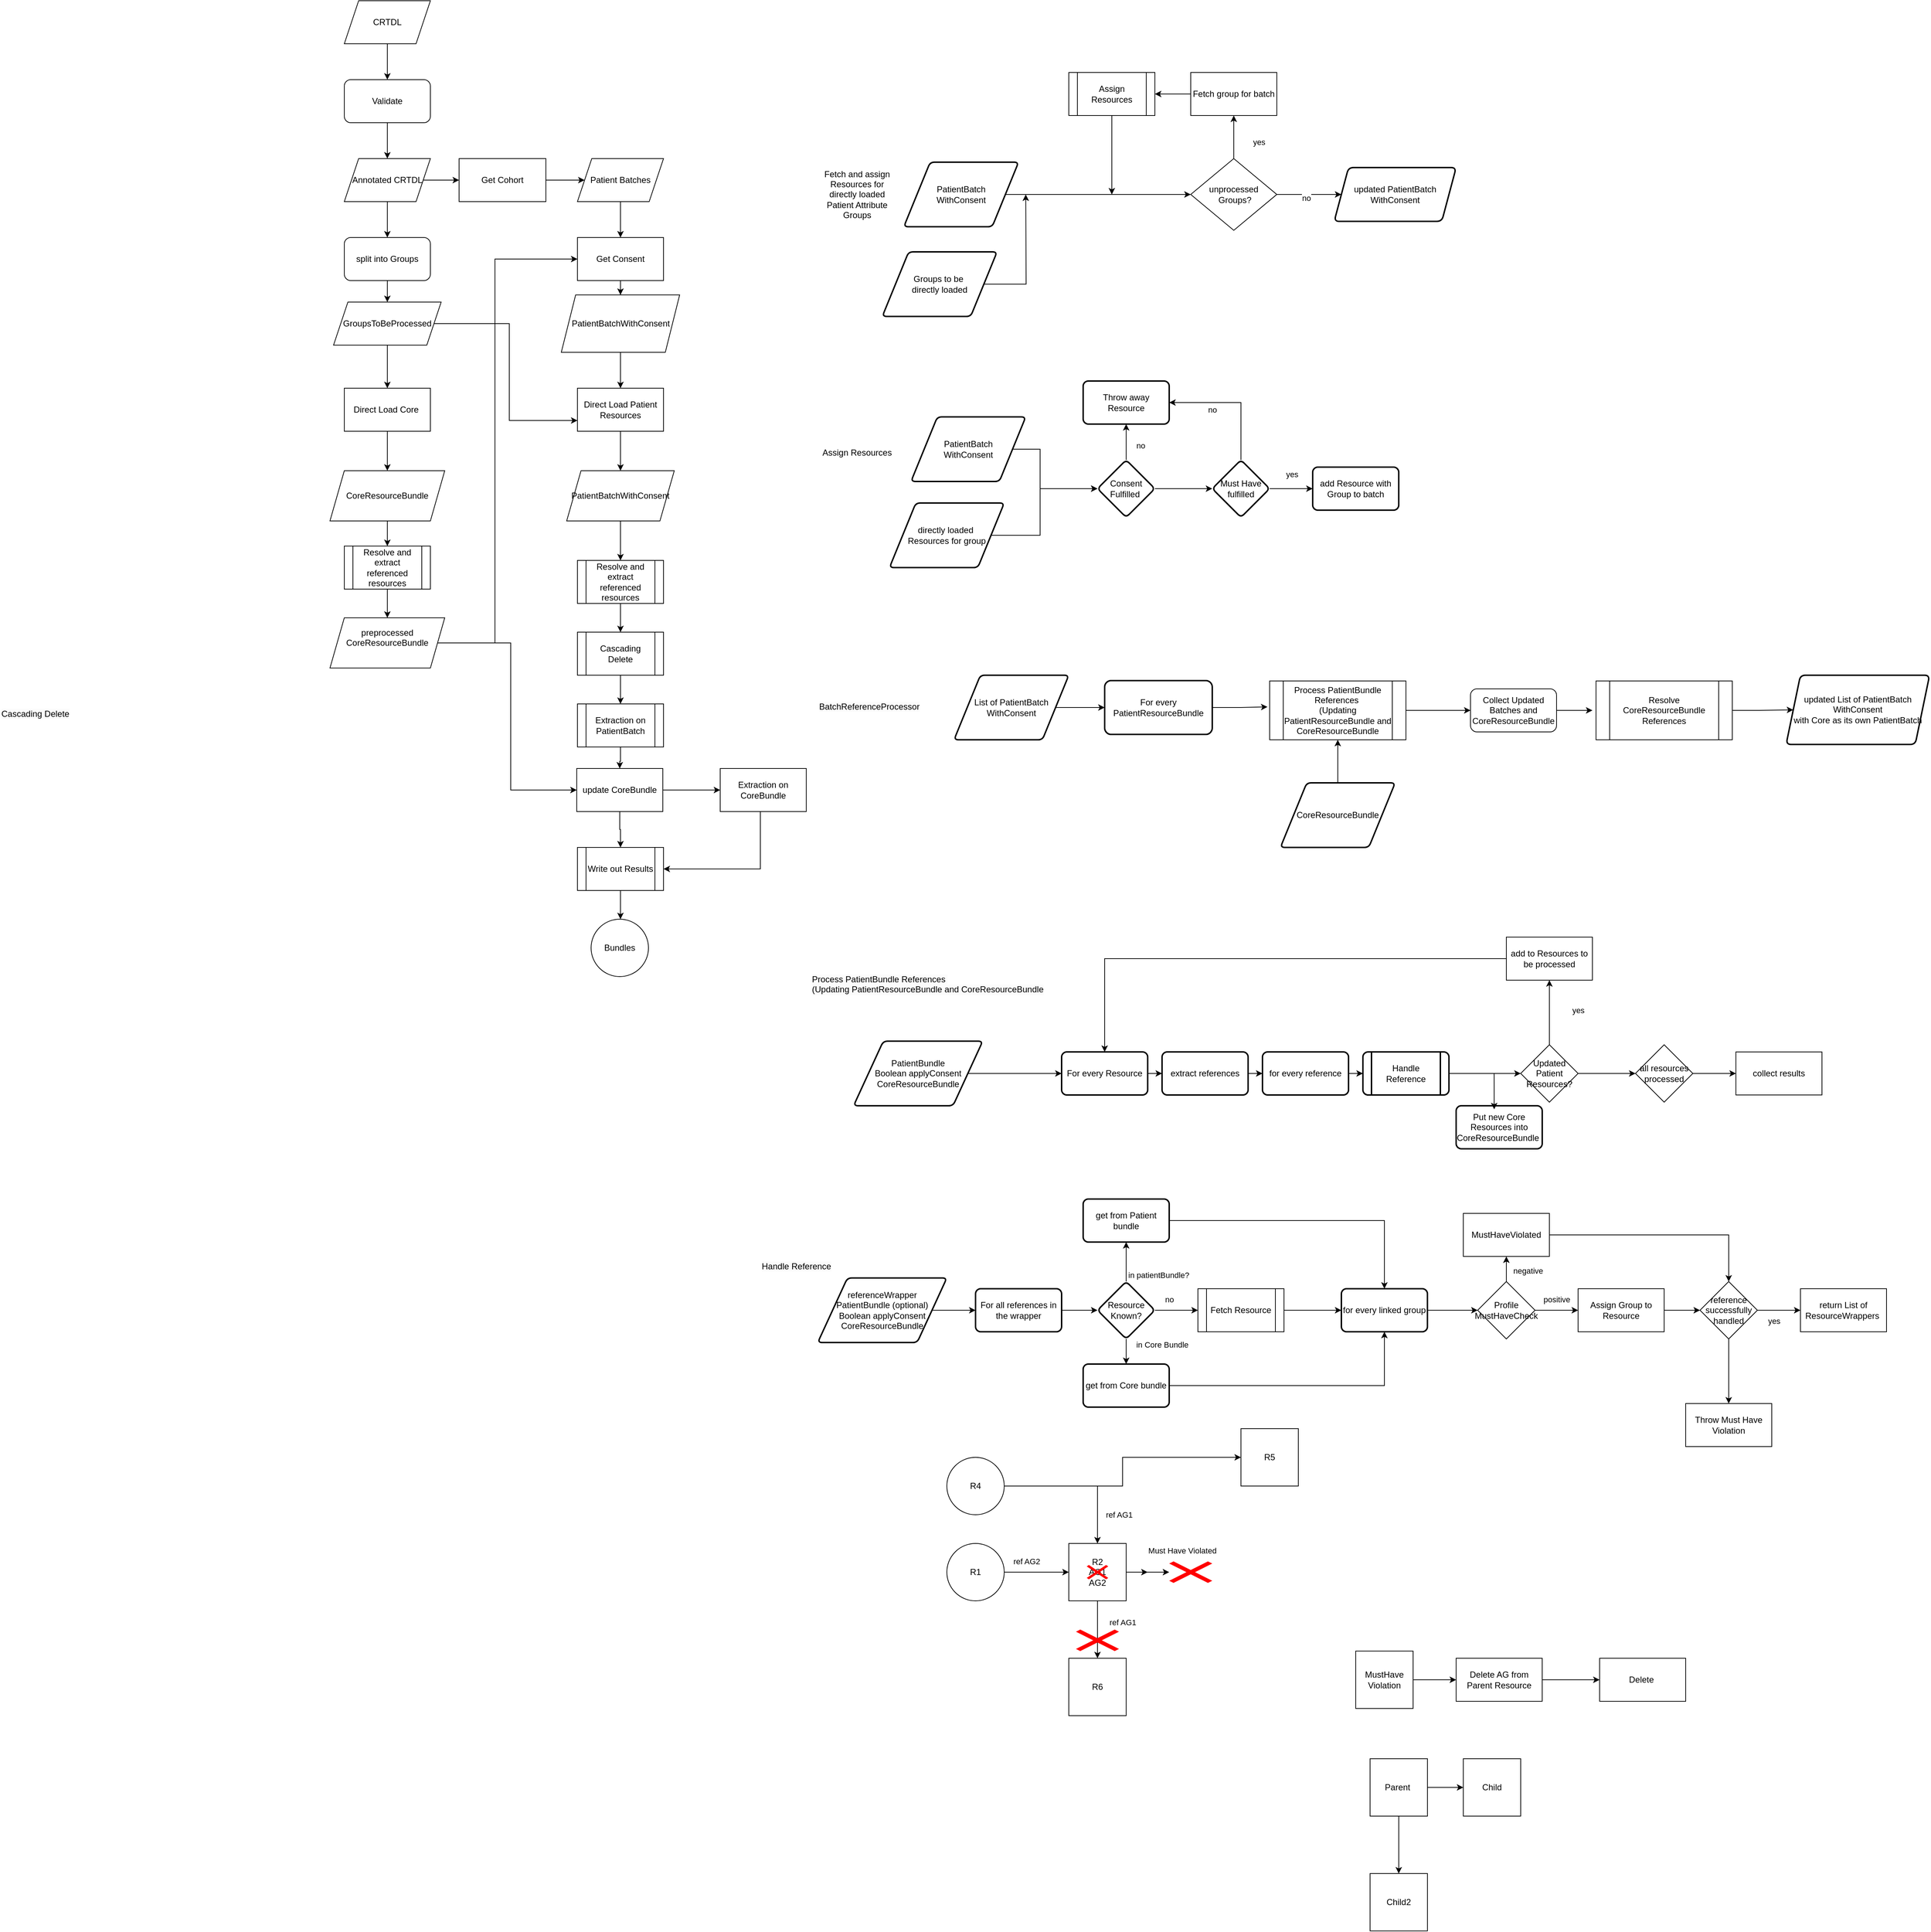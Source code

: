 <mxfile version="26.0.16">
  <diagram name="Page-1" id="rQ9JmWwxd0XCxTemWs2_">
    <mxGraphModel dx="2218" dy="958" grid="1" gridSize="10" guides="1" tooltips="1" connect="1" arrows="1" fold="1" page="1" pageScale="1" pageWidth="850" pageHeight="1100" math="0" shadow="0">
      <root>
        <mxCell id="0" />
        <mxCell id="1" parent="0" />
        <mxCell id="4xT_OSYhyHWeqmXZpx4W-3" value="" style="edgeStyle=orthogonalEdgeStyle;rounded=0;orthogonalLoop=1;jettySize=auto;html=1;" parent="1" source="4xT_OSYhyHWeqmXZpx4W-1" target="4xT_OSYhyHWeqmXZpx4W-2" edge="1">
          <mxGeometry relative="1" as="geometry" />
        </mxCell>
        <mxCell id="4xT_OSYhyHWeqmXZpx4W-1" value="CRTDL" style="shape=parallelogram;perimeter=parallelogramPerimeter;whiteSpace=wrap;html=1;fixedSize=1;" parent="1" vertex="1">
          <mxGeometry x="190" y="130" width="120" height="60" as="geometry" />
        </mxCell>
        <mxCell id="4xT_OSYhyHWeqmXZpx4W-5" value="" style="edgeStyle=orthogonalEdgeStyle;rounded=0;orthogonalLoop=1;jettySize=auto;html=1;" parent="1" source="4xT_OSYhyHWeqmXZpx4W-2" target="4xT_OSYhyHWeqmXZpx4W-4" edge="1">
          <mxGeometry relative="1" as="geometry" />
        </mxCell>
        <mxCell id="4xT_OSYhyHWeqmXZpx4W-2" value="Validate" style="rounded=1;whiteSpace=wrap;html=1;" parent="1" vertex="1">
          <mxGeometry x="190" y="240" width="120" height="60" as="geometry" />
        </mxCell>
        <mxCell id="4xT_OSYhyHWeqmXZpx4W-7" value="" style="edgeStyle=orthogonalEdgeStyle;rounded=0;orthogonalLoop=1;jettySize=auto;html=1;" parent="1" source="4xT_OSYhyHWeqmXZpx4W-4" target="4xT_OSYhyHWeqmXZpx4W-6" edge="1">
          <mxGeometry relative="1" as="geometry" />
        </mxCell>
        <mxCell id="4xT_OSYhyHWeqmXZpx4W-18" value="" style="edgeStyle=orthogonalEdgeStyle;rounded=0;orthogonalLoop=1;jettySize=auto;html=1;" parent="1" source="4xT_OSYhyHWeqmXZpx4W-4" target="4xT_OSYhyHWeqmXZpx4W-17" edge="1">
          <mxGeometry relative="1" as="geometry" />
        </mxCell>
        <mxCell id="4xT_OSYhyHWeqmXZpx4W-4" value="Annotated CRTDL" style="shape=parallelogram;perimeter=parallelogramPerimeter;whiteSpace=wrap;html=1;fixedSize=1;" parent="1" vertex="1">
          <mxGeometry x="190" y="350" width="120" height="60" as="geometry" />
        </mxCell>
        <mxCell id="4xT_OSYhyHWeqmXZpx4W-9" value="" style="edgeStyle=orthogonalEdgeStyle;rounded=0;orthogonalLoop=1;jettySize=auto;html=1;" parent="1" source="4xT_OSYhyHWeqmXZpx4W-6" target="4xT_OSYhyHWeqmXZpx4W-8" edge="1">
          <mxGeometry relative="1" as="geometry" />
        </mxCell>
        <mxCell id="4xT_OSYhyHWeqmXZpx4W-6" value="split into Groups" style="rounded=1;whiteSpace=wrap;html=1;" parent="1" vertex="1">
          <mxGeometry x="190" y="460" width="120" height="60" as="geometry" />
        </mxCell>
        <mxCell id="4xT_OSYhyHWeqmXZpx4W-21" value="" style="edgeStyle=orthogonalEdgeStyle;rounded=0;orthogonalLoop=1;jettySize=auto;html=1;" parent="1" source="4xT_OSYhyHWeqmXZpx4W-8" target="4xT_OSYhyHWeqmXZpx4W-12" edge="1">
          <mxGeometry relative="1" as="geometry" />
        </mxCell>
        <mxCell id="dPbkpnWYBUF9-aR2UFQX-13" style="edgeStyle=orthogonalEdgeStyle;rounded=0;orthogonalLoop=1;jettySize=auto;html=1;entryX=0;entryY=0.75;entryDx=0;entryDy=0;" edge="1" parent="1" source="4xT_OSYhyHWeqmXZpx4W-8" target="4xT_OSYhyHWeqmXZpx4W-30">
          <mxGeometry relative="1" as="geometry" />
        </mxCell>
        <mxCell id="4xT_OSYhyHWeqmXZpx4W-8" value="GroupsToBeProcessed" style="shape=parallelogram;perimeter=parallelogramPerimeter;whiteSpace=wrap;html=1;fixedSize=1;" parent="1" vertex="1">
          <mxGeometry x="175" y="550" width="150" height="60" as="geometry" />
        </mxCell>
        <mxCell id="4xT_OSYhyHWeqmXZpx4W-16" value="" style="edgeStyle=orthogonalEdgeStyle;rounded=0;orthogonalLoop=1;jettySize=auto;html=1;" parent="1" source="4xT_OSYhyHWeqmXZpx4W-12" target="4xT_OSYhyHWeqmXZpx4W-15" edge="1">
          <mxGeometry relative="1" as="geometry" />
        </mxCell>
        <mxCell id="4xT_OSYhyHWeqmXZpx4W-12" value="Direct Load Core&amp;nbsp;" style="rounded=0;whiteSpace=wrap;html=1;" parent="1" vertex="1">
          <mxGeometry x="190" y="670" width="120" height="60" as="geometry" />
        </mxCell>
        <mxCell id="dPbkpnWYBUF9-aR2UFQX-7" value="" style="edgeStyle=orthogonalEdgeStyle;rounded=0;orthogonalLoop=1;jettySize=auto;html=1;" edge="1" parent="1" source="4xT_OSYhyHWeqmXZpx4W-15" target="dPbkpnWYBUF9-aR2UFQX-6">
          <mxGeometry relative="1" as="geometry" />
        </mxCell>
        <mxCell id="4xT_OSYhyHWeqmXZpx4W-15" value="CoreResourceBundle" style="shape=parallelogram;perimeter=parallelogramPerimeter;whiteSpace=wrap;html=1;fixedSize=1;" parent="1" vertex="1">
          <mxGeometry x="170" y="785" width="160" height="70" as="geometry" />
        </mxCell>
        <mxCell id="4xT_OSYhyHWeqmXZpx4W-20" value="" style="edgeStyle=orthogonalEdgeStyle;rounded=0;orthogonalLoop=1;jettySize=auto;html=1;" parent="1" source="4xT_OSYhyHWeqmXZpx4W-17" target="4xT_OSYhyHWeqmXZpx4W-19" edge="1">
          <mxGeometry relative="1" as="geometry" />
        </mxCell>
        <mxCell id="4xT_OSYhyHWeqmXZpx4W-17" value="Get Cohort" style="whiteSpace=wrap;html=1;" parent="1" vertex="1">
          <mxGeometry x="350" y="350" width="121" height="60" as="geometry" />
        </mxCell>
        <mxCell id="4xT_OSYhyHWeqmXZpx4W-25" value="" style="edgeStyle=orthogonalEdgeStyle;rounded=0;orthogonalLoop=1;jettySize=auto;html=1;" parent="1" source="4xT_OSYhyHWeqmXZpx4W-19" target="4xT_OSYhyHWeqmXZpx4W-22" edge="1">
          <mxGeometry relative="1" as="geometry" />
        </mxCell>
        <mxCell id="4xT_OSYhyHWeqmXZpx4W-19" value="Patient Batches" style="shape=parallelogram;perimeter=parallelogramPerimeter;whiteSpace=wrap;html=1;fixedSize=1;" parent="1" vertex="1">
          <mxGeometry x="515" y="350" width="120" height="60" as="geometry" />
        </mxCell>
        <mxCell id="4xT_OSYhyHWeqmXZpx4W-29" value="" style="edgeStyle=orthogonalEdgeStyle;rounded=0;orthogonalLoop=1;jettySize=auto;html=1;" parent="1" source="4xT_OSYhyHWeqmXZpx4W-22" target="4xT_OSYhyHWeqmXZpx4W-28" edge="1">
          <mxGeometry relative="1" as="geometry" />
        </mxCell>
        <mxCell id="4xT_OSYhyHWeqmXZpx4W-22" value="Get Consent" style="whiteSpace=wrap;html=1;" parent="1" vertex="1">
          <mxGeometry x="515" y="460" width="120" height="60" as="geometry" />
        </mxCell>
        <mxCell id="4xT_OSYhyHWeqmXZpx4W-32" value="" style="edgeStyle=orthogonalEdgeStyle;rounded=0;orthogonalLoop=1;jettySize=auto;html=1;" parent="1" source="4xT_OSYhyHWeqmXZpx4W-28" target="4xT_OSYhyHWeqmXZpx4W-30" edge="1">
          <mxGeometry relative="1" as="geometry" />
        </mxCell>
        <mxCell id="4xT_OSYhyHWeqmXZpx4W-28" value="PatientBatchWithConsent" style="shape=parallelogram;perimeter=parallelogramPerimeter;whiteSpace=wrap;html=1;fixedSize=1;" parent="1" vertex="1">
          <mxGeometry x="492.5" y="540" width="165" height="80" as="geometry" />
        </mxCell>
        <mxCell id="4xT_OSYhyHWeqmXZpx4W-36" value="" style="edgeStyle=orthogonalEdgeStyle;rounded=0;orthogonalLoop=1;jettySize=auto;html=1;" parent="1" source="4xT_OSYhyHWeqmXZpx4W-30" target="4xT_OSYhyHWeqmXZpx4W-35" edge="1">
          <mxGeometry relative="1" as="geometry" />
        </mxCell>
        <mxCell id="4xT_OSYhyHWeqmXZpx4W-30" value="Direct Load Patient Resources" style="whiteSpace=wrap;html=1;" parent="1" vertex="1">
          <mxGeometry x="515" y="670" width="120" height="60" as="geometry" />
        </mxCell>
        <mxCell id="S8sVybLB9j99WlBHO61R-3" value="" style="edgeStyle=orthogonalEdgeStyle;rounded=0;orthogonalLoop=1;jettySize=auto;html=1;" parent="1" source="4xT_OSYhyHWeqmXZpx4W-35" target="S8sVybLB9j99WlBHO61R-1" edge="1">
          <mxGeometry relative="1" as="geometry" />
        </mxCell>
        <mxCell id="4xT_OSYhyHWeqmXZpx4W-35" value="PatientBatchWithConsent" style="shape=parallelogram;perimeter=parallelogramPerimeter;whiteSpace=wrap;html=1;fixedSize=1;" parent="1" vertex="1">
          <mxGeometry x="500" y="785" width="150" height="70" as="geometry" />
        </mxCell>
        <mxCell id="4xT_OSYhyHWeqmXZpx4W-49" value="" style="edgeStyle=orthogonalEdgeStyle;rounded=0;orthogonalLoop=1;jettySize=auto;html=1;" parent="1" source="4xT_OSYhyHWeqmXZpx4W-50" target="4xT_OSYhyHWeqmXZpx4W-52" edge="1">
          <mxGeometry relative="1" as="geometry" />
        </mxCell>
        <mxCell id="4xT_OSYhyHWeqmXZpx4W-50" value="Cascading Delete" style="shape=process;whiteSpace=wrap;html=1;backgroundOutline=1;" parent="1" vertex="1">
          <mxGeometry x="515" y="1010" width="120" height="60" as="geometry" />
        </mxCell>
        <mxCell id="dPbkpnWYBUF9-aR2UFQX-15" value="" style="edgeStyle=orthogonalEdgeStyle;rounded=0;orthogonalLoop=1;jettySize=auto;html=1;" edge="1" parent="1" source="4xT_OSYhyHWeqmXZpx4W-52" target="dPbkpnWYBUF9-aR2UFQX-14">
          <mxGeometry relative="1" as="geometry" />
        </mxCell>
        <mxCell id="4xT_OSYhyHWeqmXZpx4W-52" value="Extraction on PatientBatch" style="shape=process;whiteSpace=wrap;html=1;backgroundOutline=1;" parent="1" vertex="1">
          <mxGeometry x="515" y="1110" width="120" height="60" as="geometry" />
        </mxCell>
        <mxCell id="4xT_OSYhyHWeqmXZpx4W-53" value="Bundles" style="ellipse;whiteSpace=wrap;html=1;" parent="1" vertex="1">
          <mxGeometry x="534.03" y="1410" width="80" height="80" as="geometry" />
        </mxCell>
        <mxCell id="4xT_OSYhyHWeqmXZpx4W-54" value="" style="edgeStyle=orthogonalEdgeStyle;rounded=0;orthogonalLoop=1;jettySize=auto;html=1;" parent="1" source="4xT_OSYhyHWeqmXZpx4W-55" edge="1">
          <mxGeometry relative="1" as="geometry">
            <mxPoint x="575" y="1410" as="targetPoint" />
          </mxGeometry>
        </mxCell>
        <mxCell id="4xT_OSYhyHWeqmXZpx4W-55" value="Write out Results" style="shape=process;whiteSpace=wrap;html=1;backgroundOutline=1;" parent="1" vertex="1">
          <mxGeometry x="515" y="1310" width="120" height="60" as="geometry" />
        </mxCell>
        <mxCell id="S8sVybLB9j99WlBHO61R-4" value="" style="edgeStyle=orthogonalEdgeStyle;rounded=0;orthogonalLoop=1;jettySize=auto;html=1;" parent="1" source="S8sVybLB9j99WlBHO61R-1" target="4xT_OSYhyHWeqmXZpx4W-50" edge="1">
          <mxGeometry relative="1" as="geometry" />
        </mxCell>
        <mxCell id="S8sVybLB9j99WlBHO61R-1" value="Resolve and extract referenced&lt;div&gt;resources&lt;/div&gt;" style="shape=process;whiteSpace=wrap;html=1;backgroundOutline=1;" parent="1" vertex="1">
          <mxGeometry x="515" y="910" width="120" height="60" as="geometry" />
        </mxCell>
        <mxCell id="S8sVybLB9j99WlBHO61R-18" value="" style="edgeStyle=orthogonalEdgeStyle;rounded=0;orthogonalLoop=1;jettySize=auto;html=1;entryX=0;entryY=0.5;entryDx=0;entryDy=0;" parent="1" source="S8sVybLB9j99WlBHO61R-19" target="S8sVybLB9j99WlBHO61R-34" edge="1">
          <mxGeometry relative="1" as="geometry">
            <mxPoint x="1175" y="400" as="targetPoint" />
          </mxGeometry>
        </mxCell>
        <mxCell id="S8sVybLB9j99WlBHO61R-19" value="PatientBatch&lt;div&gt;WithConsent&lt;br&gt;&lt;/div&gt;" style="shape=parallelogram;html=1;strokeWidth=2;perimeter=parallelogramPerimeter;whiteSpace=wrap;rounded=1;arcSize=12;size=0.23;" parent="1" vertex="1">
          <mxGeometry x="970" y="355" width="160" height="90" as="geometry" />
        </mxCell>
        <mxCell id="S8sVybLB9j99WlBHO61R-22" value="updated PatientBatch&lt;div&gt;WithConsent&lt;/div&gt;" style="shape=parallelogram;perimeter=parallelogramPerimeter;whiteSpace=wrap;html=1;fixedSize=1;rounded=1;arcSize=14;strokeWidth=2;" parent="1" vertex="1">
          <mxGeometry x="1570" y="362.5" width="170" height="75" as="geometry" />
        </mxCell>
        <mxCell id="S8sVybLB9j99WlBHO61R-24" value="Fetch and assign Resources for directly loaded Patient Attribute Groups" style="text;html=1;align=center;verticalAlign=middle;whiteSpace=wrap;rounded=0;" parent="1" vertex="1">
          <mxGeometry x="850" y="350" width="110" height="100" as="geometry" />
        </mxCell>
        <mxCell id="S8sVybLB9j99WlBHO61R-52" style="edgeStyle=orthogonalEdgeStyle;rounded=0;orthogonalLoop=1;jettySize=auto;html=1;" parent="1" source="S8sVybLB9j99WlBHO61R-32" edge="1">
          <mxGeometry relative="1" as="geometry">
            <mxPoint x="1140" y="400" as="targetPoint" />
          </mxGeometry>
        </mxCell>
        <mxCell id="S8sVybLB9j99WlBHO61R-32" value="Groups to be&amp;nbsp;&lt;div&gt;directly loaded&lt;/div&gt;" style="shape=parallelogram;html=1;strokeWidth=2;perimeter=parallelogramPerimeter;whiteSpace=wrap;rounded=1;arcSize=12;size=0.23;" parent="1" vertex="1">
          <mxGeometry x="940" y="480" width="160" height="90" as="geometry" />
        </mxCell>
        <mxCell id="S8sVybLB9j99WlBHO61R-40" value="" style="edgeStyle=orthogonalEdgeStyle;rounded=0;orthogonalLoop=1;jettySize=auto;html=1;entryX=0;entryY=0.5;entryDx=0;entryDy=0;" parent="1" source="S8sVybLB9j99WlBHO61R-34" target="S8sVybLB9j99WlBHO61R-22" edge="1">
          <mxGeometry relative="1" as="geometry">
            <mxPoint x="1530" y="400" as="targetPoint" />
          </mxGeometry>
        </mxCell>
        <mxCell id="S8sVybLB9j99WlBHO61R-41" value="no" style="edgeLabel;html=1;align=center;verticalAlign=middle;resizable=0;points=[];" parent="S8sVybLB9j99WlBHO61R-40" vertex="1" connectable="0">
          <mxGeometry x="-0.1" y="-5" relative="1" as="geometry">
            <mxPoint as="offset" />
          </mxGeometry>
        </mxCell>
        <mxCell id="S8sVybLB9j99WlBHO61R-43" value="" style="edgeStyle=orthogonalEdgeStyle;rounded=0;orthogonalLoop=1;jettySize=auto;html=1;" parent="1" source="S8sVybLB9j99WlBHO61R-34" target="S8sVybLB9j99WlBHO61R-42" edge="1">
          <mxGeometry relative="1" as="geometry" />
        </mxCell>
        <mxCell id="S8sVybLB9j99WlBHO61R-44" value="yes" style="edgeLabel;html=1;align=center;verticalAlign=middle;resizable=0;points=[];" parent="S8sVybLB9j99WlBHO61R-43" vertex="1" connectable="0">
          <mxGeometry x="-0.233" y="-1" relative="1" as="geometry">
            <mxPoint x="34" as="offset" />
          </mxGeometry>
        </mxCell>
        <mxCell id="S8sVybLB9j99WlBHO61R-34" value="unprocessed&lt;div&gt;&amp;nbsp;Groups?&lt;/div&gt;" style="rhombus;whiteSpace=wrap;html=1;" parent="1" vertex="1">
          <mxGeometry x="1370" y="350" width="120" height="100" as="geometry" />
        </mxCell>
        <mxCell id="S8sVybLB9j99WlBHO61R-50" value="" style="edgeStyle=orthogonalEdgeStyle;rounded=0;orthogonalLoop=1;jettySize=auto;html=1;" parent="1" source="S8sVybLB9j99WlBHO61R-42" target="S8sVybLB9j99WlBHO61R-49" edge="1">
          <mxGeometry relative="1" as="geometry" />
        </mxCell>
        <mxCell id="S8sVybLB9j99WlBHO61R-42" value="Fetch group for batch" style="rounded=0;whiteSpace=wrap;html=1;" parent="1" vertex="1">
          <mxGeometry x="1370" y="230" width="120" height="60" as="geometry" />
        </mxCell>
        <mxCell id="S8sVybLB9j99WlBHO61R-53" style="edgeStyle=orthogonalEdgeStyle;rounded=0;orthogonalLoop=1;jettySize=auto;html=1;" parent="1" source="S8sVybLB9j99WlBHO61R-49" edge="1">
          <mxGeometry relative="1" as="geometry">
            <mxPoint x="1260" y="400" as="targetPoint" />
          </mxGeometry>
        </mxCell>
        <mxCell id="S8sVybLB9j99WlBHO61R-49" value="Assign Resources" style="shape=process;whiteSpace=wrap;html=1;backgroundOutline=1;" parent="1" vertex="1">
          <mxGeometry x="1200" y="230" width="120" height="60" as="geometry" />
        </mxCell>
        <mxCell id="S8sVybLB9j99WlBHO61R-54" value="Assign Resources" style="text;html=1;align=center;verticalAlign=middle;whiteSpace=wrap;rounded=0;" parent="1" vertex="1">
          <mxGeometry x="850" y="710" width="110" height="100" as="geometry" />
        </mxCell>
        <mxCell id="S8sVybLB9j99WlBHO61R-63" style="edgeStyle=orthogonalEdgeStyle;rounded=0;orthogonalLoop=1;jettySize=auto;html=1;entryX=0;entryY=0.5;entryDx=0;entryDy=0;" parent="1" source="S8sVybLB9j99WlBHO61R-55" target="S8sVybLB9j99WlBHO61R-60" edge="1">
          <mxGeometry relative="1" as="geometry">
            <Array as="points">
              <mxPoint x="1160" y="755" />
              <mxPoint x="1160" y="810" />
            </Array>
          </mxGeometry>
        </mxCell>
        <mxCell id="S8sVybLB9j99WlBHO61R-55" value="PatientBatch&lt;div&gt;WithConsent&lt;br&gt;&lt;/div&gt;" style="shape=parallelogram;html=1;strokeWidth=2;perimeter=parallelogramPerimeter;whiteSpace=wrap;rounded=1;arcSize=12;size=0.23;" parent="1" vertex="1">
          <mxGeometry x="980" y="710" width="160" height="90" as="geometry" />
        </mxCell>
        <mxCell id="S8sVybLB9j99WlBHO61R-64" style="edgeStyle=orthogonalEdgeStyle;rounded=0;orthogonalLoop=1;jettySize=auto;html=1;entryX=0;entryY=0.5;entryDx=0;entryDy=0;" parent="1" source="S8sVybLB9j99WlBHO61R-56" target="S8sVybLB9j99WlBHO61R-60" edge="1">
          <mxGeometry relative="1" as="geometry">
            <Array as="points">
              <mxPoint x="1160" y="875" />
              <mxPoint x="1160" y="810" />
            </Array>
          </mxGeometry>
        </mxCell>
        <mxCell id="S8sVybLB9j99WlBHO61R-56" value="directly loaded&amp;nbsp;&lt;div&gt;Resources for group&lt;/div&gt;" style="shape=parallelogram;html=1;strokeWidth=2;perimeter=parallelogramPerimeter;whiteSpace=wrap;rounded=1;arcSize=12;size=0.23;" parent="1" vertex="1">
          <mxGeometry x="950" y="830" width="160" height="90" as="geometry" />
        </mxCell>
        <mxCell id="S8sVybLB9j99WlBHO61R-66" value="" style="edgeStyle=orthogonalEdgeStyle;rounded=0;orthogonalLoop=1;jettySize=auto;html=1;" parent="1" source="S8sVybLB9j99WlBHO61R-60" target="S8sVybLB9j99WlBHO61R-65" edge="1">
          <mxGeometry relative="1" as="geometry">
            <Array as="points">
              <mxPoint x="1280" y="740" />
              <mxPoint x="1280" y="740" />
            </Array>
          </mxGeometry>
        </mxCell>
        <mxCell id="S8sVybLB9j99WlBHO61R-69" value="no" style="edgeLabel;html=1;align=center;verticalAlign=middle;resizable=0;points=[];" parent="S8sVybLB9j99WlBHO61R-66" vertex="1" connectable="0">
          <mxGeometry x="0.2" y="3" relative="1" as="geometry">
            <mxPoint x="23" y="10" as="offset" />
          </mxGeometry>
        </mxCell>
        <mxCell id="S8sVybLB9j99WlBHO61R-68" value="" style="edgeStyle=orthogonalEdgeStyle;rounded=0;orthogonalLoop=1;jettySize=auto;html=1;" parent="1" source="S8sVybLB9j99WlBHO61R-60" target="S8sVybLB9j99WlBHO61R-67" edge="1">
          <mxGeometry relative="1" as="geometry" />
        </mxCell>
        <mxCell id="S8sVybLB9j99WlBHO61R-60" value="Consent Fulfilled&amp;nbsp;" style="rhombus;whiteSpace=wrap;html=1;strokeWidth=2;rounded=1;arcSize=12;" parent="1" vertex="1">
          <mxGeometry x="1240" y="770" width="80" height="80" as="geometry" />
        </mxCell>
        <mxCell id="S8sVybLB9j99WlBHO61R-65" value="Throw away Resource" style="whiteSpace=wrap;html=1;strokeWidth=2;rounded=1;arcSize=12;" parent="1" vertex="1">
          <mxGeometry x="1220" y="660" width="120" height="60" as="geometry" />
        </mxCell>
        <mxCell id="S8sVybLB9j99WlBHO61R-70" style="edgeStyle=orthogonalEdgeStyle;rounded=0;orthogonalLoop=1;jettySize=auto;html=1;entryX=1;entryY=0.5;entryDx=0;entryDy=0;" parent="1" source="S8sVybLB9j99WlBHO61R-67" target="S8sVybLB9j99WlBHO61R-65" edge="1">
          <mxGeometry relative="1" as="geometry">
            <Array as="points">
              <mxPoint x="1440" y="690" />
            </Array>
          </mxGeometry>
        </mxCell>
        <mxCell id="S8sVybLB9j99WlBHO61R-71" value="no" style="edgeLabel;html=1;align=center;verticalAlign=middle;resizable=0;points=[];" parent="S8sVybLB9j99WlBHO61R-70" vertex="1" connectable="0">
          <mxGeometry x="0.367" y="-2" relative="1" as="geometry">
            <mxPoint x="3" y="12" as="offset" />
          </mxGeometry>
        </mxCell>
        <mxCell id="S8sVybLB9j99WlBHO61R-73" value="" style="edgeStyle=orthogonalEdgeStyle;rounded=0;orthogonalLoop=1;jettySize=auto;html=1;" parent="1" source="S8sVybLB9j99WlBHO61R-67" target="S8sVybLB9j99WlBHO61R-72" edge="1">
          <mxGeometry relative="1" as="geometry" />
        </mxCell>
        <mxCell id="S8sVybLB9j99WlBHO61R-74" value="yes" style="edgeLabel;html=1;align=center;verticalAlign=middle;resizable=0;points=[];" parent="S8sVybLB9j99WlBHO61R-73" vertex="1" connectable="0">
          <mxGeometry x="0.039" relative="1" as="geometry">
            <mxPoint y="-20" as="offset" />
          </mxGeometry>
        </mxCell>
        <mxCell id="S8sVybLB9j99WlBHO61R-67" value="Must Have fulfilled" style="rhombus;whiteSpace=wrap;html=1;strokeWidth=2;rounded=1;arcSize=12;" parent="1" vertex="1">
          <mxGeometry x="1400" y="770" width="80" height="80" as="geometry" />
        </mxCell>
        <mxCell id="S8sVybLB9j99WlBHO61R-72" value="add Resource with Group to batch" style="whiteSpace=wrap;html=1;strokeWidth=2;rounded=1;arcSize=12;" parent="1" vertex="1">
          <mxGeometry x="1540" y="780" width="120" height="60" as="geometry" />
        </mxCell>
        <mxCell id="zs8xVPO66WnE017DUfmN-1" value="&lt;span style=&quot;color: rgb(0, 0, 0); font-family: Helvetica; font-size: 12px; font-style: normal; font-variant-ligatures: normal; font-variant-caps: normal; font-weight: 400; letter-spacing: normal; orphans: 2; text-align: center; text-indent: 0px; text-transform: none; widows: 2; word-spacing: 0px; -webkit-text-stroke-width: 0px; white-space: normal; background-color: rgb(251, 251, 251); text-decoration-thickness: initial; text-decoration-style: initial; text-decoration-color: initial; float: none; display: inline !important;&quot;&gt;BatchReferenceProcessor&lt;/span&gt;" style="text;whiteSpace=wrap;html=1;" parent="1" vertex="1">
          <mxGeometry x="850" y="1100" width="150" height="30" as="geometry" />
        </mxCell>
        <mxCell id="zs8xVPO66WnE017DUfmN-6" style="edgeStyle=orthogonalEdgeStyle;rounded=0;orthogonalLoop=1;jettySize=auto;html=1;" parent="1" source="zs8xVPO66WnE017DUfmN-2" target="zs8xVPO66WnE017DUfmN-4" edge="1">
          <mxGeometry relative="1" as="geometry" />
        </mxCell>
        <mxCell id="zs8xVPO66WnE017DUfmN-2" value="List of PatientBatch&lt;div&gt;WithConsent&lt;br&gt;&lt;/div&gt;" style="shape=parallelogram;html=1;strokeWidth=2;perimeter=parallelogramPerimeter;whiteSpace=wrap;rounded=1;arcSize=12;size=0.23;" parent="1" vertex="1">
          <mxGeometry x="1040" y="1070" width="160" height="90" as="geometry" />
        </mxCell>
        <mxCell id="zs8xVPO66WnE017DUfmN-11" style="edgeStyle=orthogonalEdgeStyle;rounded=0;orthogonalLoop=1;jettySize=auto;html=1;" parent="1" source="zs8xVPO66WnE017DUfmN-3" target="zs8xVPO66WnE017DUfmN-9" edge="1">
          <mxGeometry relative="1" as="geometry" />
        </mxCell>
        <mxCell id="zs8xVPO66WnE017DUfmN-3" value="&lt;div&gt;CoreResourceBundle&lt;/div&gt;" style="shape=parallelogram;html=1;strokeWidth=2;perimeter=parallelogramPerimeter;whiteSpace=wrap;rounded=1;arcSize=12;size=0.23;" parent="1" vertex="1">
          <mxGeometry x="1495" y="1220" width="160" height="90" as="geometry" />
        </mxCell>
        <mxCell id="zs8xVPO66WnE017DUfmN-4" value="For every PatientResourceBundle" style="whiteSpace=wrap;html=1;strokeWidth=2;rounded=1;arcSize=12;" parent="1" vertex="1">
          <mxGeometry x="1250" y="1077.5" width="150" height="75" as="geometry" />
        </mxCell>
        <mxCell id="zs8xVPO66WnE017DUfmN-13" style="edgeStyle=orthogonalEdgeStyle;rounded=0;orthogonalLoop=1;jettySize=auto;html=1;" parent="1" source="zs8xVPO66WnE017DUfmN-9" target="zs8xVPO66WnE017DUfmN-12" edge="1">
          <mxGeometry relative="1" as="geometry" />
        </mxCell>
        <mxCell id="zs8xVPO66WnE017DUfmN-9" value="Process PatientBundle References&amp;nbsp;&lt;div&gt;(Updating PatientResourceBundle and CoreResourceBundle&lt;/div&gt;" style="shape=process;whiteSpace=wrap;html=1;backgroundOutline=1;" parent="1" vertex="1">
          <mxGeometry x="1480" y="1078" width="190" height="82" as="geometry" />
        </mxCell>
        <mxCell id="zs8xVPO66WnE017DUfmN-10" style="edgeStyle=orthogonalEdgeStyle;rounded=0;orthogonalLoop=1;jettySize=auto;html=1;entryX=-0.016;entryY=0.441;entryDx=0;entryDy=0;entryPerimeter=0;" parent="1" source="zs8xVPO66WnE017DUfmN-4" target="zs8xVPO66WnE017DUfmN-9" edge="1">
          <mxGeometry relative="1" as="geometry" />
        </mxCell>
        <mxCell id="zs8xVPO66WnE017DUfmN-15" style="edgeStyle=orthogonalEdgeStyle;rounded=0;orthogonalLoop=1;jettySize=auto;html=1;" parent="1" source="zs8xVPO66WnE017DUfmN-12" edge="1">
          <mxGeometry relative="1" as="geometry">
            <mxPoint x="1930" y="1119" as="targetPoint" />
          </mxGeometry>
        </mxCell>
        <mxCell id="zs8xVPO66WnE017DUfmN-12" value="Collect Updated Batches and CoreResourceBundle" style="rounded=1;whiteSpace=wrap;html=1;" parent="1" vertex="1">
          <mxGeometry x="1760" y="1089" width="120" height="60" as="geometry" />
        </mxCell>
        <mxCell id="zs8xVPO66WnE017DUfmN-19" style="edgeStyle=orthogonalEdgeStyle;rounded=0;orthogonalLoop=1;jettySize=auto;html=1;" parent="1" source="zs8xVPO66WnE017DUfmN-14" target="zs8xVPO66WnE017DUfmN-18" edge="1">
          <mxGeometry relative="1" as="geometry" />
        </mxCell>
        <mxCell id="zs8xVPO66WnE017DUfmN-14" value="Resolve CoreResourceBundle&lt;div&gt;References&lt;/div&gt;" style="shape=process;whiteSpace=wrap;html=1;backgroundOutline=1;" parent="1" vertex="1">
          <mxGeometry x="1935" y="1078" width="190" height="82" as="geometry" />
        </mxCell>
        <mxCell id="zs8xVPO66WnE017DUfmN-18" value="updated List of PatientBatch&lt;div&gt;WithConsent&lt;/div&gt;&lt;div&gt;with Core as its own PatientBatch&lt;/div&gt;" style="shape=parallelogram;perimeter=parallelogramPerimeter;whiteSpace=wrap;html=1;fixedSize=1;rounded=1;arcSize=14;strokeWidth=2;" parent="1" vertex="1">
          <mxGeometry x="2200" y="1070" width="200" height="96.5" as="geometry" />
        </mxCell>
        <mxCell id="zs8xVPO66WnE017DUfmN-23" value="&lt;span style=&quot;color: rgb(0, 0, 0); font-family: Helvetica; font-size: 12px; font-style: normal; font-variant-ligatures: normal; font-variant-caps: normal; font-weight: 400; letter-spacing: normal; orphans: 2; text-align: center; text-indent: 0px; text-transform: none; widows: 2; word-spacing: 0px; -webkit-text-stroke-width: 0px; white-space: normal; background-color: rgb(251, 251, 251); text-decoration-thickness: initial; text-decoration-style: initial; text-decoration-color: initial; float: none; display: inline !important;&quot;&gt;Process PatientBundle References&amp;nbsp;&lt;/span&gt;&lt;div style=&quot;forced-color-adjust: none; color: rgb(0, 0, 0); font-family: Helvetica; font-size: 12px; font-style: normal; font-variant-ligatures: normal; font-variant-caps: normal; font-weight: 400; letter-spacing: normal; orphans: 2; text-align: center; text-indent: 0px; text-transform: none; widows: 2; word-spacing: 0px; -webkit-text-stroke-width: 0px; white-space: normal; background-color: rgb(251, 251, 251); text-decoration-thickness: initial; text-decoration-style: initial; text-decoration-color: initial;&quot;&gt;(Updating PatientResourceBundle and CoreResourceBundle&lt;/div&gt;" style="text;whiteSpace=wrap;html=1;" parent="1" vertex="1">
          <mxGeometry x="840" y="1480" width="360" height="50" as="geometry" />
        </mxCell>
        <mxCell id="zs8xVPO66WnE017DUfmN-27" value="" style="edgeStyle=orthogonalEdgeStyle;rounded=0;orthogonalLoop=1;jettySize=auto;html=1;" parent="1" source="zs8xVPO66WnE017DUfmN-24" target="zs8xVPO66WnE017DUfmN-26" edge="1">
          <mxGeometry relative="1" as="geometry" />
        </mxCell>
        <mxCell id="zs8xVPO66WnE017DUfmN-24" value="&lt;div&gt;PatientBundle&lt;/div&gt;&lt;div&gt;Boolean applyConsent&lt;/div&gt;&lt;div&gt;CoreResourceBundle&lt;/div&gt;" style="shape=parallelogram;html=1;strokeWidth=2;perimeter=parallelogramPerimeter;whiteSpace=wrap;rounded=1;arcSize=12;size=0.23;" parent="1" vertex="1">
          <mxGeometry x="900" y="1580" width="180" height="90" as="geometry" />
        </mxCell>
        <mxCell id="zs8xVPO66WnE017DUfmN-56" value="" style="edgeStyle=orthogonalEdgeStyle;rounded=0;orthogonalLoop=1;jettySize=auto;html=1;" parent="1" source="zs8xVPO66WnE017DUfmN-26" target="zs8xVPO66WnE017DUfmN-55" edge="1">
          <mxGeometry relative="1" as="geometry" />
        </mxCell>
        <mxCell id="zs8xVPO66WnE017DUfmN-26" value="For every Resource" style="whiteSpace=wrap;html=1;strokeWidth=2;rounded=1;arcSize=12;" parent="1" vertex="1">
          <mxGeometry x="1190" y="1595" width="120" height="60" as="geometry" />
        </mxCell>
        <mxCell id="zs8xVPO66WnE017DUfmN-34" style="edgeStyle=orthogonalEdgeStyle;rounded=0;orthogonalLoop=1;jettySize=auto;html=1;entryX=0;entryY=0.5;entryDx=0;entryDy=0;" parent="1" source="zs8xVPO66WnE017DUfmN-28" target="zs8xVPO66WnE017DUfmN-33" edge="1">
          <mxGeometry relative="1" as="geometry" />
        </mxCell>
        <mxCell id="zs8xVPO66WnE017DUfmN-28" value="Handle Reference" style="shape=process;whiteSpace=wrap;html=1;backgroundOutline=1;strokeWidth=2;rounded=1;arcSize=12;" parent="1" vertex="1">
          <mxGeometry x="1610" y="1595" width="120" height="60" as="geometry" />
        </mxCell>
        <mxCell id="zs8xVPO66WnE017DUfmN-36" value="" style="edgeStyle=orthogonalEdgeStyle;rounded=0;orthogonalLoop=1;jettySize=auto;html=1;" parent="1" source="zs8xVPO66WnE017DUfmN-33" target="zs8xVPO66WnE017DUfmN-35" edge="1">
          <mxGeometry relative="1" as="geometry" />
        </mxCell>
        <mxCell id="zs8xVPO66WnE017DUfmN-38" value="yes" style="edgeLabel;html=1;align=center;verticalAlign=middle;resizable=0;points=[];" parent="zs8xVPO66WnE017DUfmN-36" vertex="1" connectable="0">
          <mxGeometry x="0.067" relative="1" as="geometry">
            <mxPoint x="40" as="offset" />
          </mxGeometry>
        </mxCell>
        <mxCell id="zs8xVPO66WnE017DUfmN-44" value="" style="edgeStyle=orthogonalEdgeStyle;rounded=0;orthogonalLoop=1;jettySize=auto;html=1;" parent="1" source="zs8xVPO66WnE017DUfmN-33" target="zs8xVPO66WnE017DUfmN-43" edge="1">
          <mxGeometry relative="1" as="geometry" />
        </mxCell>
        <mxCell id="zs8xVPO66WnE017DUfmN-33" value="Updated Patient Resources?" style="rhombus;whiteSpace=wrap;html=1;" parent="1" vertex="1">
          <mxGeometry x="1830" y="1585" width="80" height="80" as="geometry" />
        </mxCell>
        <mxCell id="zs8xVPO66WnE017DUfmN-37" style="edgeStyle=orthogonalEdgeStyle;rounded=0;orthogonalLoop=1;jettySize=auto;html=1;entryX=0.5;entryY=0;entryDx=0;entryDy=0;" parent="1" source="zs8xVPO66WnE017DUfmN-35" target="zs8xVPO66WnE017DUfmN-26" edge="1">
          <mxGeometry relative="1" as="geometry" />
        </mxCell>
        <mxCell id="zs8xVPO66WnE017DUfmN-35" value="add to Resources to be processed" style="whiteSpace=wrap;html=1;" parent="1" vertex="1">
          <mxGeometry x="1810" y="1435" width="120" height="60" as="geometry" />
        </mxCell>
        <mxCell id="zs8xVPO66WnE017DUfmN-46" value="" style="edgeStyle=orthogonalEdgeStyle;rounded=0;orthogonalLoop=1;jettySize=auto;html=1;" parent="1" source="zs8xVPO66WnE017DUfmN-43" target="zs8xVPO66WnE017DUfmN-45" edge="1">
          <mxGeometry relative="1" as="geometry" />
        </mxCell>
        <mxCell id="zs8xVPO66WnE017DUfmN-43" value="all resources processed" style="rhombus;whiteSpace=wrap;html=1;" parent="1" vertex="1">
          <mxGeometry x="1990" y="1585" width="80" height="80" as="geometry" />
        </mxCell>
        <mxCell id="zs8xVPO66WnE017DUfmN-45" value="collect results" style="whiteSpace=wrap;html=1;" parent="1" vertex="1">
          <mxGeometry x="2130" y="1595" width="120" height="60" as="geometry" />
        </mxCell>
        <mxCell id="zs8xVPO66WnE017DUfmN-50" value="Put new Core Resources into&lt;div&gt;CoreResourceBundle&amp;nbsp;&lt;/div&gt;" style="whiteSpace=wrap;html=1;strokeWidth=2;rounded=1;arcSize=12;" parent="1" vertex="1">
          <mxGeometry x="1740" y="1670" width="120" height="60" as="geometry" />
        </mxCell>
        <mxCell id="zs8xVPO66WnE017DUfmN-52" style="edgeStyle=orthogonalEdgeStyle;rounded=0;orthogonalLoop=1;jettySize=auto;html=1;entryX=0.442;entryY=0.083;entryDx=0;entryDy=0;entryPerimeter=0;" parent="1" source="zs8xVPO66WnE017DUfmN-28" target="zs8xVPO66WnE017DUfmN-50" edge="1">
          <mxGeometry relative="1" as="geometry" />
        </mxCell>
        <mxCell id="zs8xVPO66WnE017DUfmN-53" value="&lt;span style=&quot;color: rgb(0, 0, 0); font-family: Helvetica; font-size: 12px; font-style: normal; font-variant-ligatures: normal; font-variant-caps: normal; font-weight: 400; letter-spacing: normal; orphans: 2; text-align: center; text-indent: 0px; text-transform: none; widows: 2; word-spacing: 0px; -webkit-text-stroke-width: 0px; white-space: normal; background-color: rgb(251, 251, 251); text-decoration-thickness: initial; text-decoration-style: initial; text-decoration-color: initial; display: inline !important; float: none;&quot;&gt;Handle Reference&lt;/span&gt;" style="text;whiteSpace=wrap;html=1;" parent="1" vertex="1">
          <mxGeometry x="770" y="1880" width="130" height="40" as="geometry" />
        </mxCell>
        <mxCell id="zs8xVPO66WnE017DUfmN-76" value="" style="edgeStyle=orthogonalEdgeStyle;rounded=0;orthogonalLoop=1;jettySize=auto;html=1;" parent="1" source="zs8xVPO66WnE017DUfmN-54" target="zs8xVPO66WnE017DUfmN-75" edge="1">
          <mxGeometry relative="1" as="geometry" />
        </mxCell>
        <mxCell id="zs8xVPO66WnE017DUfmN-54" value="&lt;div&gt;referenceWrapper&lt;/div&gt;&lt;div&gt;PatientBundle (optional)&lt;/div&gt;&lt;div&gt;Boolean applyConsent&lt;/div&gt;&lt;div&gt;CoreResourceBundle&lt;/div&gt;" style="shape=parallelogram;html=1;strokeWidth=2;perimeter=parallelogramPerimeter;whiteSpace=wrap;rounded=1;arcSize=12;size=0.23;" parent="1" vertex="1">
          <mxGeometry x="850" y="1910" width="180" height="90" as="geometry" />
        </mxCell>
        <mxCell id="zs8xVPO66WnE017DUfmN-58" value="" style="edgeStyle=orthogonalEdgeStyle;rounded=0;orthogonalLoop=1;jettySize=auto;html=1;" parent="1" source="zs8xVPO66WnE017DUfmN-55" target="zs8xVPO66WnE017DUfmN-57" edge="1">
          <mxGeometry relative="1" as="geometry" />
        </mxCell>
        <mxCell id="zs8xVPO66WnE017DUfmN-55" value="extract references" style="whiteSpace=wrap;html=1;strokeWidth=2;rounded=1;arcSize=12;" parent="1" vertex="1">
          <mxGeometry x="1330" y="1595" width="120" height="60" as="geometry" />
        </mxCell>
        <mxCell id="zs8xVPO66WnE017DUfmN-59" style="edgeStyle=orthogonalEdgeStyle;rounded=0;orthogonalLoop=1;jettySize=auto;html=1;entryX=0;entryY=0.5;entryDx=0;entryDy=0;" parent="1" source="zs8xVPO66WnE017DUfmN-57" target="zs8xVPO66WnE017DUfmN-28" edge="1">
          <mxGeometry relative="1" as="geometry" />
        </mxCell>
        <mxCell id="zs8xVPO66WnE017DUfmN-57" value="for every reference" style="whiteSpace=wrap;html=1;strokeWidth=2;rounded=1;arcSize=12;" parent="1" vertex="1">
          <mxGeometry x="1470" y="1595" width="120" height="60" as="geometry" />
        </mxCell>
        <mxCell id="zs8xVPO66WnE017DUfmN-65" value="" style="edgeStyle=orthogonalEdgeStyle;rounded=0;orthogonalLoop=1;jettySize=auto;html=1;" parent="1" source="zs8xVPO66WnE017DUfmN-62" target="zs8xVPO66WnE017DUfmN-64" edge="1">
          <mxGeometry relative="1" as="geometry" />
        </mxCell>
        <mxCell id="zs8xVPO66WnE017DUfmN-66" value="in patientBundle?" style="edgeLabel;html=1;align=center;verticalAlign=middle;resizable=0;points=[];" parent="zs8xVPO66WnE017DUfmN-65" vertex="1" connectable="0">
          <mxGeometry x="-0.089" y="-2" relative="1" as="geometry">
            <mxPoint x="43" y="16" as="offset" />
          </mxGeometry>
        </mxCell>
        <mxCell id="zs8xVPO66WnE017DUfmN-68" value="" style="edgeStyle=orthogonalEdgeStyle;rounded=0;orthogonalLoop=1;jettySize=auto;html=1;" parent="1" source="zs8xVPO66WnE017DUfmN-62" target="zs8xVPO66WnE017DUfmN-67" edge="1">
          <mxGeometry relative="1" as="geometry" />
        </mxCell>
        <mxCell id="zs8xVPO66WnE017DUfmN-69" value="in Core Bundle" style="edgeLabel;html=1;align=center;verticalAlign=middle;resizable=0;points=[];" parent="zs8xVPO66WnE017DUfmN-68" vertex="1" connectable="0">
          <mxGeometry x="-0.644" y="1" relative="1" as="geometry">
            <mxPoint x="49" as="offset" />
          </mxGeometry>
        </mxCell>
        <mxCell id="zs8xVPO66WnE017DUfmN-72" value="" style="edgeStyle=orthogonalEdgeStyle;rounded=0;orthogonalLoop=1;jettySize=auto;html=1;entryX=0;entryY=0.5;entryDx=0;entryDy=0;" parent="1" source="zs8xVPO66WnE017DUfmN-62" target="zs8xVPO66WnE017DUfmN-74" edge="1">
          <mxGeometry relative="1" as="geometry">
            <mxPoint x="1370" y="1955" as="targetPoint" />
          </mxGeometry>
        </mxCell>
        <mxCell id="zs8xVPO66WnE017DUfmN-73" value="no" style="edgeLabel;html=1;align=center;verticalAlign=middle;resizable=0;points=[];" parent="zs8xVPO66WnE017DUfmN-72" vertex="1" connectable="0">
          <mxGeometry x="-0.433" y="3" relative="1" as="geometry">
            <mxPoint x="3" y="-12" as="offset" />
          </mxGeometry>
        </mxCell>
        <mxCell id="zs8xVPO66WnE017DUfmN-62" value="Resource Known?" style="rhombus;whiteSpace=wrap;html=1;strokeWidth=2;rounded=1;arcSize=12;" parent="1" vertex="1">
          <mxGeometry x="1240" y="1915" width="80" height="80" as="geometry" />
        </mxCell>
        <mxCell id="zs8xVPO66WnE017DUfmN-79" value="" style="edgeStyle=orthogonalEdgeStyle;rounded=0;orthogonalLoop=1;jettySize=auto;html=1;" parent="1" source="zs8xVPO66WnE017DUfmN-64" target="zs8xVPO66WnE017DUfmN-78" edge="1">
          <mxGeometry relative="1" as="geometry" />
        </mxCell>
        <mxCell id="zs8xVPO66WnE017DUfmN-64" value="get from Patient bundle" style="whiteSpace=wrap;html=1;strokeWidth=2;rounded=1;arcSize=12;" parent="1" vertex="1">
          <mxGeometry x="1220" y="1800" width="120" height="60" as="geometry" />
        </mxCell>
        <mxCell id="zs8xVPO66WnE017DUfmN-81" style="edgeStyle=orthogonalEdgeStyle;rounded=0;orthogonalLoop=1;jettySize=auto;html=1;entryX=0.5;entryY=1;entryDx=0;entryDy=0;" parent="1" source="zs8xVPO66WnE017DUfmN-67" target="zs8xVPO66WnE017DUfmN-78" edge="1">
          <mxGeometry relative="1" as="geometry" />
        </mxCell>
        <mxCell id="zs8xVPO66WnE017DUfmN-67" value="get from Core bundle" style="whiteSpace=wrap;html=1;strokeWidth=2;rounded=1;arcSize=12;" parent="1" vertex="1">
          <mxGeometry x="1220" y="2030" width="120" height="60" as="geometry" />
        </mxCell>
        <mxCell id="zs8xVPO66WnE017DUfmN-80" style="edgeStyle=orthogonalEdgeStyle;rounded=0;orthogonalLoop=1;jettySize=auto;html=1;" parent="1" source="zs8xVPO66WnE017DUfmN-74" target="zs8xVPO66WnE017DUfmN-78" edge="1">
          <mxGeometry relative="1" as="geometry" />
        </mxCell>
        <mxCell id="zs8xVPO66WnE017DUfmN-74" value="Fetch Resource" style="shape=process;whiteSpace=wrap;html=1;backgroundOutline=1;" parent="1" vertex="1">
          <mxGeometry x="1380" y="1925" width="120" height="60" as="geometry" />
        </mxCell>
        <mxCell id="zs8xVPO66WnE017DUfmN-77" value="" style="edgeStyle=orthogonalEdgeStyle;rounded=0;orthogonalLoop=1;jettySize=auto;html=1;" parent="1" source="zs8xVPO66WnE017DUfmN-75" target="zs8xVPO66WnE017DUfmN-62" edge="1">
          <mxGeometry relative="1" as="geometry" />
        </mxCell>
        <mxCell id="zs8xVPO66WnE017DUfmN-75" value="For all references in the wrapper" style="whiteSpace=wrap;html=1;strokeWidth=2;rounded=1;arcSize=12;" parent="1" vertex="1">
          <mxGeometry x="1070" y="1925" width="120" height="60" as="geometry" />
        </mxCell>
        <mxCell id="zs8xVPO66WnE017DUfmN-83" value="" style="edgeStyle=orthogonalEdgeStyle;rounded=0;orthogonalLoop=1;jettySize=auto;html=1;" parent="1" source="zs8xVPO66WnE017DUfmN-78" edge="1">
          <mxGeometry relative="1" as="geometry">
            <mxPoint x="1770" y="1955" as="targetPoint" />
          </mxGeometry>
        </mxCell>
        <mxCell id="zs8xVPO66WnE017DUfmN-78" value="for every linked group" style="whiteSpace=wrap;html=1;strokeWidth=2;rounded=1;arcSize=12;" parent="1" vertex="1">
          <mxGeometry x="1580" y="1925" width="120" height="60" as="geometry" />
        </mxCell>
        <mxCell id="zs8xVPO66WnE017DUfmN-86" value="" style="edgeStyle=orthogonalEdgeStyle;rounded=0;orthogonalLoop=1;jettySize=auto;html=1;" parent="1" source="zs8xVPO66WnE017DUfmN-84" target="zs8xVPO66WnE017DUfmN-85" edge="1">
          <mxGeometry relative="1" as="geometry" />
        </mxCell>
        <mxCell id="zs8xVPO66WnE017DUfmN-90" value="positive" style="edgeLabel;html=1;align=center;verticalAlign=middle;resizable=0;points=[];" parent="zs8xVPO66WnE017DUfmN-86" vertex="1" connectable="0">
          <mxGeometry x="-0.333" y="3" relative="1" as="geometry">
            <mxPoint x="10" y="-12" as="offset" />
          </mxGeometry>
        </mxCell>
        <mxCell id="zs8xVPO66WnE017DUfmN-88" value="" style="edgeStyle=orthogonalEdgeStyle;rounded=0;orthogonalLoop=1;jettySize=auto;html=1;" parent="1" source="zs8xVPO66WnE017DUfmN-84" target="zs8xVPO66WnE017DUfmN-87" edge="1">
          <mxGeometry relative="1" as="geometry" />
        </mxCell>
        <mxCell id="zs8xVPO66WnE017DUfmN-91" value="negative" style="edgeLabel;html=1;align=center;verticalAlign=middle;resizable=0;points=[];" parent="zs8xVPO66WnE017DUfmN-88" vertex="1" connectable="0">
          <mxGeometry x="-0.378" y="-4" relative="1" as="geometry">
            <mxPoint x="26" y="-1" as="offset" />
          </mxGeometry>
        </mxCell>
        <mxCell id="zs8xVPO66WnE017DUfmN-84" value="Profile&lt;div&gt;MustHaveCheck&lt;/div&gt;" style="rhombus;whiteSpace=wrap;html=1;" parent="1" vertex="1">
          <mxGeometry x="1770" y="1915" width="80" height="80" as="geometry" />
        </mxCell>
        <mxCell id="zs8xVPO66WnE017DUfmN-96" style="edgeStyle=orthogonalEdgeStyle;rounded=0;orthogonalLoop=1;jettySize=auto;html=1;" parent="1" source="zs8xVPO66WnE017DUfmN-85" target="zs8xVPO66WnE017DUfmN-94" edge="1">
          <mxGeometry relative="1" as="geometry" />
        </mxCell>
        <mxCell id="zs8xVPO66WnE017DUfmN-85" value="Assign Group to Resource" style="whiteSpace=wrap;html=1;" parent="1" vertex="1">
          <mxGeometry x="1910" y="1925" width="120" height="60" as="geometry" />
        </mxCell>
        <mxCell id="zs8xVPO66WnE017DUfmN-95" value="" style="edgeStyle=orthogonalEdgeStyle;rounded=0;orthogonalLoop=1;jettySize=auto;html=1;" parent="1" source="zs8xVPO66WnE017DUfmN-87" target="zs8xVPO66WnE017DUfmN-94" edge="1">
          <mxGeometry relative="1" as="geometry" />
        </mxCell>
        <mxCell id="zs8xVPO66WnE017DUfmN-87" value="MustHaveViolated" style="whiteSpace=wrap;html=1;" parent="1" vertex="1">
          <mxGeometry x="1750" y="1820" width="120" height="60" as="geometry" />
        </mxCell>
        <mxCell id="zs8xVPO66WnE017DUfmN-98" value="" style="edgeStyle=orthogonalEdgeStyle;rounded=0;orthogonalLoop=1;jettySize=auto;html=1;" parent="1" source="zs8xVPO66WnE017DUfmN-94" target="zs8xVPO66WnE017DUfmN-97" edge="1">
          <mxGeometry relative="1" as="geometry" />
        </mxCell>
        <mxCell id="zs8xVPO66WnE017DUfmN-99" value="yes" style="edgeLabel;html=1;align=center;verticalAlign=middle;resizable=0;points=[];" parent="zs8xVPO66WnE017DUfmN-98" vertex="1" connectable="0">
          <mxGeometry x="-0.233" y="-3" relative="1" as="geometry">
            <mxPoint y="12" as="offset" />
          </mxGeometry>
        </mxCell>
        <mxCell id="zs8xVPO66WnE017DUfmN-101" value="" style="edgeStyle=orthogonalEdgeStyle;rounded=0;orthogonalLoop=1;jettySize=auto;html=1;" parent="1" source="zs8xVPO66WnE017DUfmN-94" target="zs8xVPO66WnE017DUfmN-100" edge="1">
          <mxGeometry relative="1" as="geometry" />
        </mxCell>
        <mxCell id="zs8xVPO66WnE017DUfmN-94" value="reference successfully handled" style="rhombus;whiteSpace=wrap;html=1;" parent="1" vertex="1">
          <mxGeometry x="2080" y="1915" width="80" height="80" as="geometry" />
        </mxCell>
        <mxCell id="zs8xVPO66WnE017DUfmN-97" value="return List of ResourceWrappers&amp;nbsp;" style="whiteSpace=wrap;html=1;" parent="1" vertex="1">
          <mxGeometry x="2220" y="1925" width="120" height="60" as="geometry" />
        </mxCell>
        <mxCell id="zs8xVPO66WnE017DUfmN-100" value="Throw Must Have Violation" style="whiteSpace=wrap;html=1;" parent="1" vertex="1">
          <mxGeometry x="2060" y="2085" width="120" height="60" as="geometry" />
        </mxCell>
        <mxCell id="chFQT4W4ltyFBvcAaWwt-4" style="edgeStyle=orthogonalEdgeStyle;rounded=0;orthogonalLoop=1;jettySize=auto;html=1;" parent="1" source="chFQT4W4ltyFBvcAaWwt-1" target="chFQT4W4ltyFBvcAaWwt-3" edge="1">
          <mxGeometry relative="1" as="geometry" />
        </mxCell>
        <mxCell id="chFQT4W4ltyFBvcAaWwt-41" value="ref AG2" style="edgeLabel;html=1;align=center;verticalAlign=middle;resizable=0;points=[];" parent="chFQT4W4ltyFBvcAaWwt-4" vertex="1" connectable="0">
          <mxGeometry x="-0.567" y="3" relative="1" as="geometry">
            <mxPoint x="11" y="-12" as="offset" />
          </mxGeometry>
        </mxCell>
        <mxCell id="chFQT4W4ltyFBvcAaWwt-1" value="R1" style="ellipse;whiteSpace=wrap;html=1;aspect=fixed;" parent="1" vertex="1">
          <mxGeometry x="1030" y="2280" width="80" height="80" as="geometry" />
        </mxCell>
        <mxCell id="chFQT4W4ltyFBvcAaWwt-22" value="" style="edgeStyle=orthogonalEdgeStyle;rounded=0;orthogonalLoop=1;jettySize=auto;html=1;" parent="1" source="chFQT4W4ltyFBvcAaWwt-3" target="chFQT4W4ltyFBvcAaWwt-21" edge="1">
          <mxGeometry relative="1" as="geometry" />
        </mxCell>
        <mxCell id="chFQT4W4ltyFBvcAaWwt-26" value="ref AG1" style="edgeLabel;html=1;align=center;verticalAlign=middle;resizable=0;points=[];" parent="chFQT4W4ltyFBvcAaWwt-22" vertex="1" connectable="0">
          <mxGeometry x="-0.375" relative="1" as="geometry">
            <mxPoint x="35" y="5" as="offset" />
          </mxGeometry>
        </mxCell>
        <mxCell id="chFQT4W4ltyFBvcAaWwt-3" value="R2&lt;div&gt;AG1&lt;/div&gt;&lt;div&gt;AG2&lt;/div&gt;" style="whiteSpace=wrap;html=1;aspect=fixed;" parent="1" vertex="1">
          <mxGeometry x="1200" y="2280" width="80" height="80" as="geometry" />
        </mxCell>
        <mxCell id="chFQT4W4ltyFBvcAaWwt-8" value="" style="edgeStyle=orthogonalEdgeStyle;rounded=0;orthogonalLoop=1;jettySize=auto;html=1;" parent="1" source="chFQT4W4ltyFBvcAaWwt-7" target="chFQT4W4ltyFBvcAaWwt-3" edge="1">
          <mxGeometry relative="1" as="geometry" />
        </mxCell>
        <mxCell id="chFQT4W4ltyFBvcAaWwt-40" value="ref AG1" style="edgeLabel;html=1;align=center;verticalAlign=middle;resizable=0;points=[];" parent="chFQT4W4ltyFBvcAaWwt-8" vertex="1" connectable="0">
          <mxGeometry x="0.667" y="3" relative="1" as="geometry">
            <mxPoint x="27" y="-5" as="offset" />
          </mxGeometry>
        </mxCell>
        <mxCell id="chFQT4W4ltyFBvcAaWwt-17" style="edgeStyle=orthogonalEdgeStyle;rounded=0;orthogonalLoop=1;jettySize=auto;html=1;entryX=0;entryY=0.5;entryDx=0;entryDy=0;" parent="1" source="chFQT4W4ltyFBvcAaWwt-7" target="chFQT4W4ltyFBvcAaWwt-16" edge="1">
          <mxGeometry relative="1" as="geometry" />
        </mxCell>
        <mxCell id="chFQT4W4ltyFBvcAaWwt-7" value="R4" style="ellipse;whiteSpace=wrap;html=1;aspect=fixed;" parent="1" vertex="1">
          <mxGeometry x="1030" y="2160" width="80" height="80" as="geometry" />
        </mxCell>
        <mxCell id="chFQT4W4ltyFBvcAaWwt-15" value="" style="edgeStyle=orthogonalEdgeStyle;rounded=0;orthogonalLoop=1;jettySize=auto;html=1;" parent="1" source="chFQT4W4ltyFBvcAaWwt-3" edge="1">
          <mxGeometry relative="1" as="geometry">
            <mxPoint x="1280" y="2320" as="sourcePoint" />
            <mxPoint x="1310" y="2320" as="targetPoint" />
          </mxGeometry>
        </mxCell>
        <mxCell id="chFQT4W4ltyFBvcAaWwt-16" value="R5" style="whiteSpace=wrap;html=1;aspect=fixed;" parent="1" vertex="1">
          <mxGeometry x="1440" y="2120" width="80" height="80" as="geometry" />
        </mxCell>
        <mxCell id="chFQT4W4ltyFBvcAaWwt-21" value="R6" style="whiteSpace=wrap;html=1;aspect=fixed;" parent="1" vertex="1">
          <mxGeometry x="1200" y="2440" width="80" height="80" as="geometry" />
        </mxCell>
        <mxCell id="chFQT4W4ltyFBvcAaWwt-24" value="" style="edgeStyle=orthogonalEdgeStyle;rounded=0;orthogonalLoop=1;jettySize=auto;html=1;" parent="1" source="chFQT4W4ltyFBvcAaWwt-3" target="chFQT4W4ltyFBvcAaWwt-13" edge="1">
          <mxGeometry relative="1" as="geometry">
            <mxPoint x="1280" y="2320" as="sourcePoint" />
            <mxPoint x="1430" y="2320" as="targetPoint" />
          </mxGeometry>
        </mxCell>
        <mxCell id="chFQT4W4ltyFBvcAaWwt-28" value="Must Have Violated" style="edgeLabel;html=1;align=center;verticalAlign=middle;resizable=0;points=[];" parent="chFQT4W4ltyFBvcAaWwt-24" vertex="1" connectable="0">
          <mxGeometry x="0.38" y="-2" relative="1" as="geometry">
            <mxPoint x="36" y="-32" as="offset" />
          </mxGeometry>
        </mxCell>
        <mxCell id="chFQT4W4ltyFBvcAaWwt-13" value="" style="shape=mxgraph.mockup.markup.redX;fillColor=#ff0000;html=1;shadow=0;whiteSpace=wrap;strokeColor=none;" parent="1" vertex="1">
          <mxGeometry x="1340" y="2305" width="60" height="30" as="geometry" />
        </mxCell>
        <mxCell id="chFQT4W4ltyFBvcAaWwt-25" value="" style="shape=mxgraph.mockup.markup.redX;fillColor=#ff0000;html=1;shadow=0;whiteSpace=wrap;strokeColor=none;" parent="1" vertex="1">
          <mxGeometry x="1225" y="2310" width="30" height="20" as="geometry" />
        </mxCell>
        <mxCell id="chFQT4W4ltyFBvcAaWwt-27" value="" style="shape=mxgraph.mockup.markup.redX;fillColor=#ff0000;html=1;shadow=0;whiteSpace=wrap;strokeColor=none;" parent="1" vertex="1">
          <mxGeometry x="1210" y="2400" width="60" height="30" as="geometry" />
        </mxCell>
        <mxCell id="chFQT4W4ltyFBvcAaWwt-31" value="" style="edgeStyle=orthogonalEdgeStyle;rounded=0;orthogonalLoop=1;jettySize=auto;html=1;" parent="1" source="chFQT4W4ltyFBvcAaWwt-29" target="chFQT4W4ltyFBvcAaWwt-30" edge="1">
          <mxGeometry relative="1" as="geometry" />
        </mxCell>
        <mxCell id="chFQT4W4ltyFBvcAaWwt-29" value="MustHave Violation" style="whiteSpace=wrap;html=1;aspect=fixed;" parent="1" vertex="1">
          <mxGeometry x="1600" y="2430" width="80" height="80" as="geometry" />
        </mxCell>
        <mxCell id="chFQT4W4ltyFBvcAaWwt-33" value="" style="edgeStyle=orthogonalEdgeStyle;rounded=0;orthogonalLoop=1;jettySize=auto;html=1;" parent="1" source="chFQT4W4ltyFBvcAaWwt-30" target="chFQT4W4ltyFBvcAaWwt-32" edge="1">
          <mxGeometry relative="1" as="geometry" />
        </mxCell>
        <mxCell id="chFQT4W4ltyFBvcAaWwt-30" value="Delete AG from Parent Resource" style="whiteSpace=wrap;html=1;" parent="1" vertex="1">
          <mxGeometry x="1740" y="2440" width="120" height="60" as="geometry" />
        </mxCell>
        <mxCell id="chFQT4W4ltyFBvcAaWwt-32" value="Delete&amp;nbsp;" style="whiteSpace=wrap;html=1;" parent="1" vertex="1">
          <mxGeometry x="1940" y="2440" width="120" height="60" as="geometry" />
        </mxCell>
        <mxCell id="chFQT4W4ltyFBvcAaWwt-36" value="" style="edgeStyle=orthogonalEdgeStyle;rounded=0;orthogonalLoop=1;jettySize=auto;html=1;" parent="1" source="chFQT4W4ltyFBvcAaWwt-34" target="chFQT4W4ltyFBvcAaWwt-35" edge="1">
          <mxGeometry relative="1" as="geometry" />
        </mxCell>
        <mxCell id="chFQT4W4ltyFBvcAaWwt-38" value="" style="edgeStyle=orthogonalEdgeStyle;rounded=0;orthogonalLoop=1;jettySize=auto;html=1;" parent="1" source="chFQT4W4ltyFBvcAaWwt-34" target="chFQT4W4ltyFBvcAaWwt-37" edge="1">
          <mxGeometry relative="1" as="geometry" />
        </mxCell>
        <mxCell id="chFQT4W4ltyFBvcAaWwt-34" value="Parent&amp;nbsp;" style="whiteSpace=wrap;html=1;aspect=fixed;" parent="1" vertex="1">
          <mxGeometry x="1620" y="2580" width="80" height="80" as="geometry" />
        </mxCell>
        <mxCell id="chFQT4W4ltyFBvcAaWwt-35" value="Child" style="whiteSpace=wrap;html=1;aspect=fixed;" parent="1" vertex="1">
          <mxGeometry x="1750" y="2580" width="80" height="80" as="geometry" />
        </mxCell>
        <mxCell id="chFQT4W4ltyFBvcAaWwt-37" value="Child2" style="whiteSpace=wrap;html=1;aspect=fixed;" parent="1" vertex="1">
          <mxGeometry x="1620" y="2740" width="80" height="80" as="geometry" />
        </mxCell>
        <mxCell id="pPBBn8mwb3La13eMEMgU-1" value="&lt;span style=&quot;color: rgb(0, 0, 0); font-family: Helvetica; font-size: 12px; font-style: normal; font-variant-ligatures: normal; font-variant-caps: normal; font-weight: 400; letter-spacing: normal; orphans: 2; text-align: center; text-indent: 0px; text-transform: none; widows: 2; word-spacing: 0px; -webkit-text-stroke-width: 0px; white-space: normal; background-color: rgb(251, 251, 251); text-decoration-thickness: initial; text-decoration-style: initial; text-decoration-color: initial; float: none; display: inline !important;&quot;&gt;Cascading Delete&lt;/span&gt;" style="text;whiteSpace=wrap;html=1;" parent="1" vertex="1">
          <mxGeometry x="-290" y="1110" width="150" height="30" as="geometry" />
        </mxCell>
        <mxCell id="dPbkpnWYBUF9-aR2UFQX-9" value="" style="edgeStyle=orthogonalEdgeStyle;rounded=0;orthogonalLoop=1;jettySize=auto;html=1;" edge="1" parent="1" source="dPbkpnWYBUF9-aR2UFQX-6" target="dPbkpnWYBUF9-aR2UFQX-8">
          <mxGeometry relative="1" as="geometry" />
        </mxCell>
        <mxCell id="dPbkpnWYBUF9-aR2UFQX-6" value="Resolve and extract referenced&lt;div&gt;resources&lt;/div&gt;" style="shape=process;whiteSpace=wrap;html=1;backgroundOutline=1;" vertex="1" parent="1">
          <mxGeometry x="190" y="890" width="120" height="60" as="geometry" />
        </mxCell>
        <mxCell id="dPbkpnWYBUF9-aR2UFQX-11" style="edgeStyle=orthogonalEdgeStyle;rounded=0;orthogonalLoop=1;jettySize=auto;html=1;" edge="1" parent="1" source="dPbkpnWYBUF9-aR2UFQX-8" target="4xT_OSYhyHWeqmXZpx4W-22">
          <mxGeometry relative="1" as="geometry">
            <mxPoint x="410" y="490" as="targetPoint" />
            <Array as="points">
              <mxPoint x="400" y="1025" />
              <mxPoint x="400" y="490" />
            </Array>
          </mxGeometry>
        </mxCell>
        <mxCell id="dPbkpnWYBUF9-aR2UFQX-16" style="edgeStyle=orthogonalEdgeStyle;rounded=0;orthogonalLoop=1;jettySize=auto;html=1;entryX=0;entryY=0.5;entryDx=0;entryDy=0;" edge="1" parent="1" source="dPbkpnWYBUF9-aR2UFQX-8" target="dPbkpnWYBUF9-aR2UFQX-14">
          <mxGeometry relative="1" as="geometry" />
        </mxCell>
        <mxCell id="dPbkpnWYBUF9-aR2UFQX-8" value="preprocessed CoreResourceBundle&lt;div&gt;&lt;br&gt;&lt;/div&gt;" style="shape=parallelogram;perimeter=parallelogramPerimeter;whiteSpace=wrap;html=1;fixedSize=1;" vertex="1" parent="1">
          <mxGeometry x="170" y="990" width="160" height="70" as="geometry" />
        </mxCell>
        <mxCell id="dPbkpnWYBUF9-aR2UFQX-17" value="" style="edgeStyle=orthogonalEdgeStyle;rounded=0;orthogonalLoop=1;jettySize=auto;html=1;" edge="1" parent="1" source="dPbkpnWYBUF9-aR2UFQX-14" target="4xT_OSYhyHWeqmXZpx4W-55">
          <mxGeometry relative="1" as="geometry" />
        </mxCell>
        <mxCell id="dPbkpnWYBUF9-aR2UFQX-19" value="" style="edgeStyle=orthogonalEdgeStyle;rounded=0;orthogonalLoop=1;jettySize=auto;html=1;" edge="1" parent="1" source="dPbkpnWYBUF9-aR2UFQX-14" target="dPbkpnWYBUF9-aR2UFQX-18">
          <mxGeometry relative="1" as="geometry" />
        </mxCell>
        <mxCell id="dPbkpnWYBUF9-aR2UFQX-14" value="update CoreBundle" style="whiteSpace=wrap;html=1;" vertex="1" parent="1">
          <mxGeometry x="514.03" y="1200" width="120" height="60" as="geometry" />
        </mxCell>
        <mxCell id="dPbkpnWYBUF9-aR2UFQX-20" style="edgeStyle=orthogonalEdgeStyle;rounded=0;orthogonalLoop=1;jettySize=auto;html=1;entryX=1;entryY=0.5;entryDx=0;entryDy=0;" edge="1" parent="1" source="dPbkpnWYBUF9-aR2UFQX-18" target="4xT_OSYhyHWeqmXZpx4W-55">
          <mxGeometry relative="1" as="geometry">
            <Array as="points">
              <mxPoint x="770" y="1340" />
            </Array>
          </mxGeometry>
        </mxCell>
        <mxCell id="dPbkpnWYBUF9-aR2UFQX-18" value="Extraction on CoreBundle" style="whiteSpace=wrap;html=1;" vertex="1" parent="1">
          <mxGeometry x="714.03" y="1200" width="120" height="60" as="geometry" />
        </mxCell>
      </root>
    </mxGraphModel>
  </diagram>
</mxfile>
